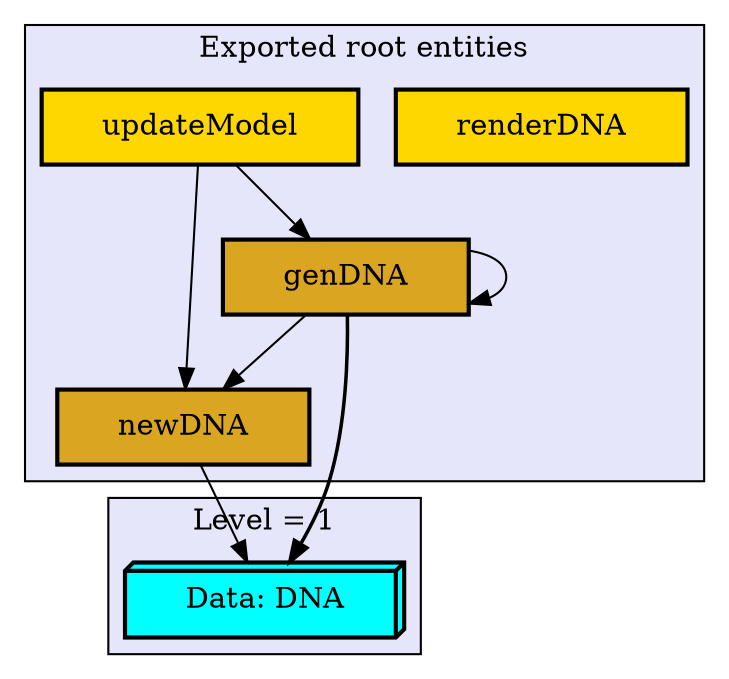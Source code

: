 digraph "Levels within DNA" {
    node [margin="0.4,0.1"
         ,style=filled];
    subgraph cluster_0 {
        graph [label="Exported root entities"
              ,style=filled
              ,fillcolor=lavender];
        2 [label=genDNA
          ,shape=box
          ,fillcolor=goldenrod
          ,style="filled,bold"];
        3 [label=newDNA
          ,shape=box
          ,fillcolor=goldenrod
          ,style="filled,bold"];
        4 [label=renderDNA
          ,shape=box
          ,fillcolor=gold
          ,style="filled,bold"];
        5 [label=updateModel
          ,shape=box
          ,fillcolor=gold
          ,style="filled,bold"];
    }
    subgraph cluster_1 {
        graph [label="Level = 1"
              ,style=filled
              ,fillcolor=lavender];
        1 [label="Data: DNA"
          ,shape=box3d
          ,fillcolor=cyan
          ,style="filled,bold"];
    }
    2 -> 1 [penwidth=1.6931471805599454
           ,color=black];
    2 -> 2 [penwidth=1,color=black];
    2 -> 3 [penwidth=1,color=black];
    3 -> 1 [penwidth=1,color=black];
    5 -> 2 [penwidth=1,color=black];
    5 -> 3 [penwidth=1,color=black];
}

